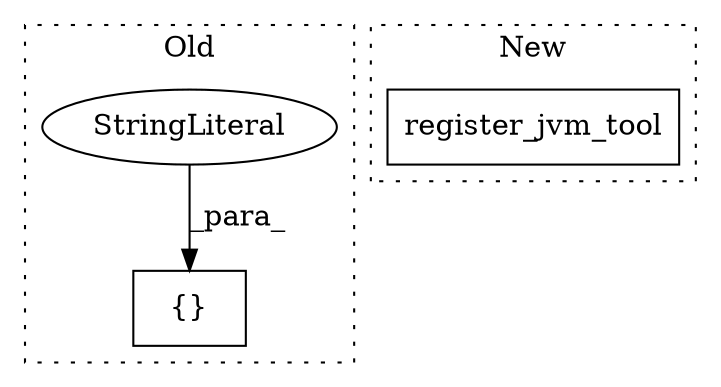 digraph G {
subgraph cluster0 {
1 [label="{}" a="4" s="1207,1222" l="1,1" shape="box"];
3 [label="StringLiteral" a="45" s="1208" l="14" shape="ellipse"];
label = "Old";
style="dotted";
}
subgraph cluster1 {
2 [label="register_jvm_tool" a="32" s="1699,1746" l="18,1" shape="box"];
label = "New";
style="dotted";
}
3 -> 1 [label="_para_"];
}